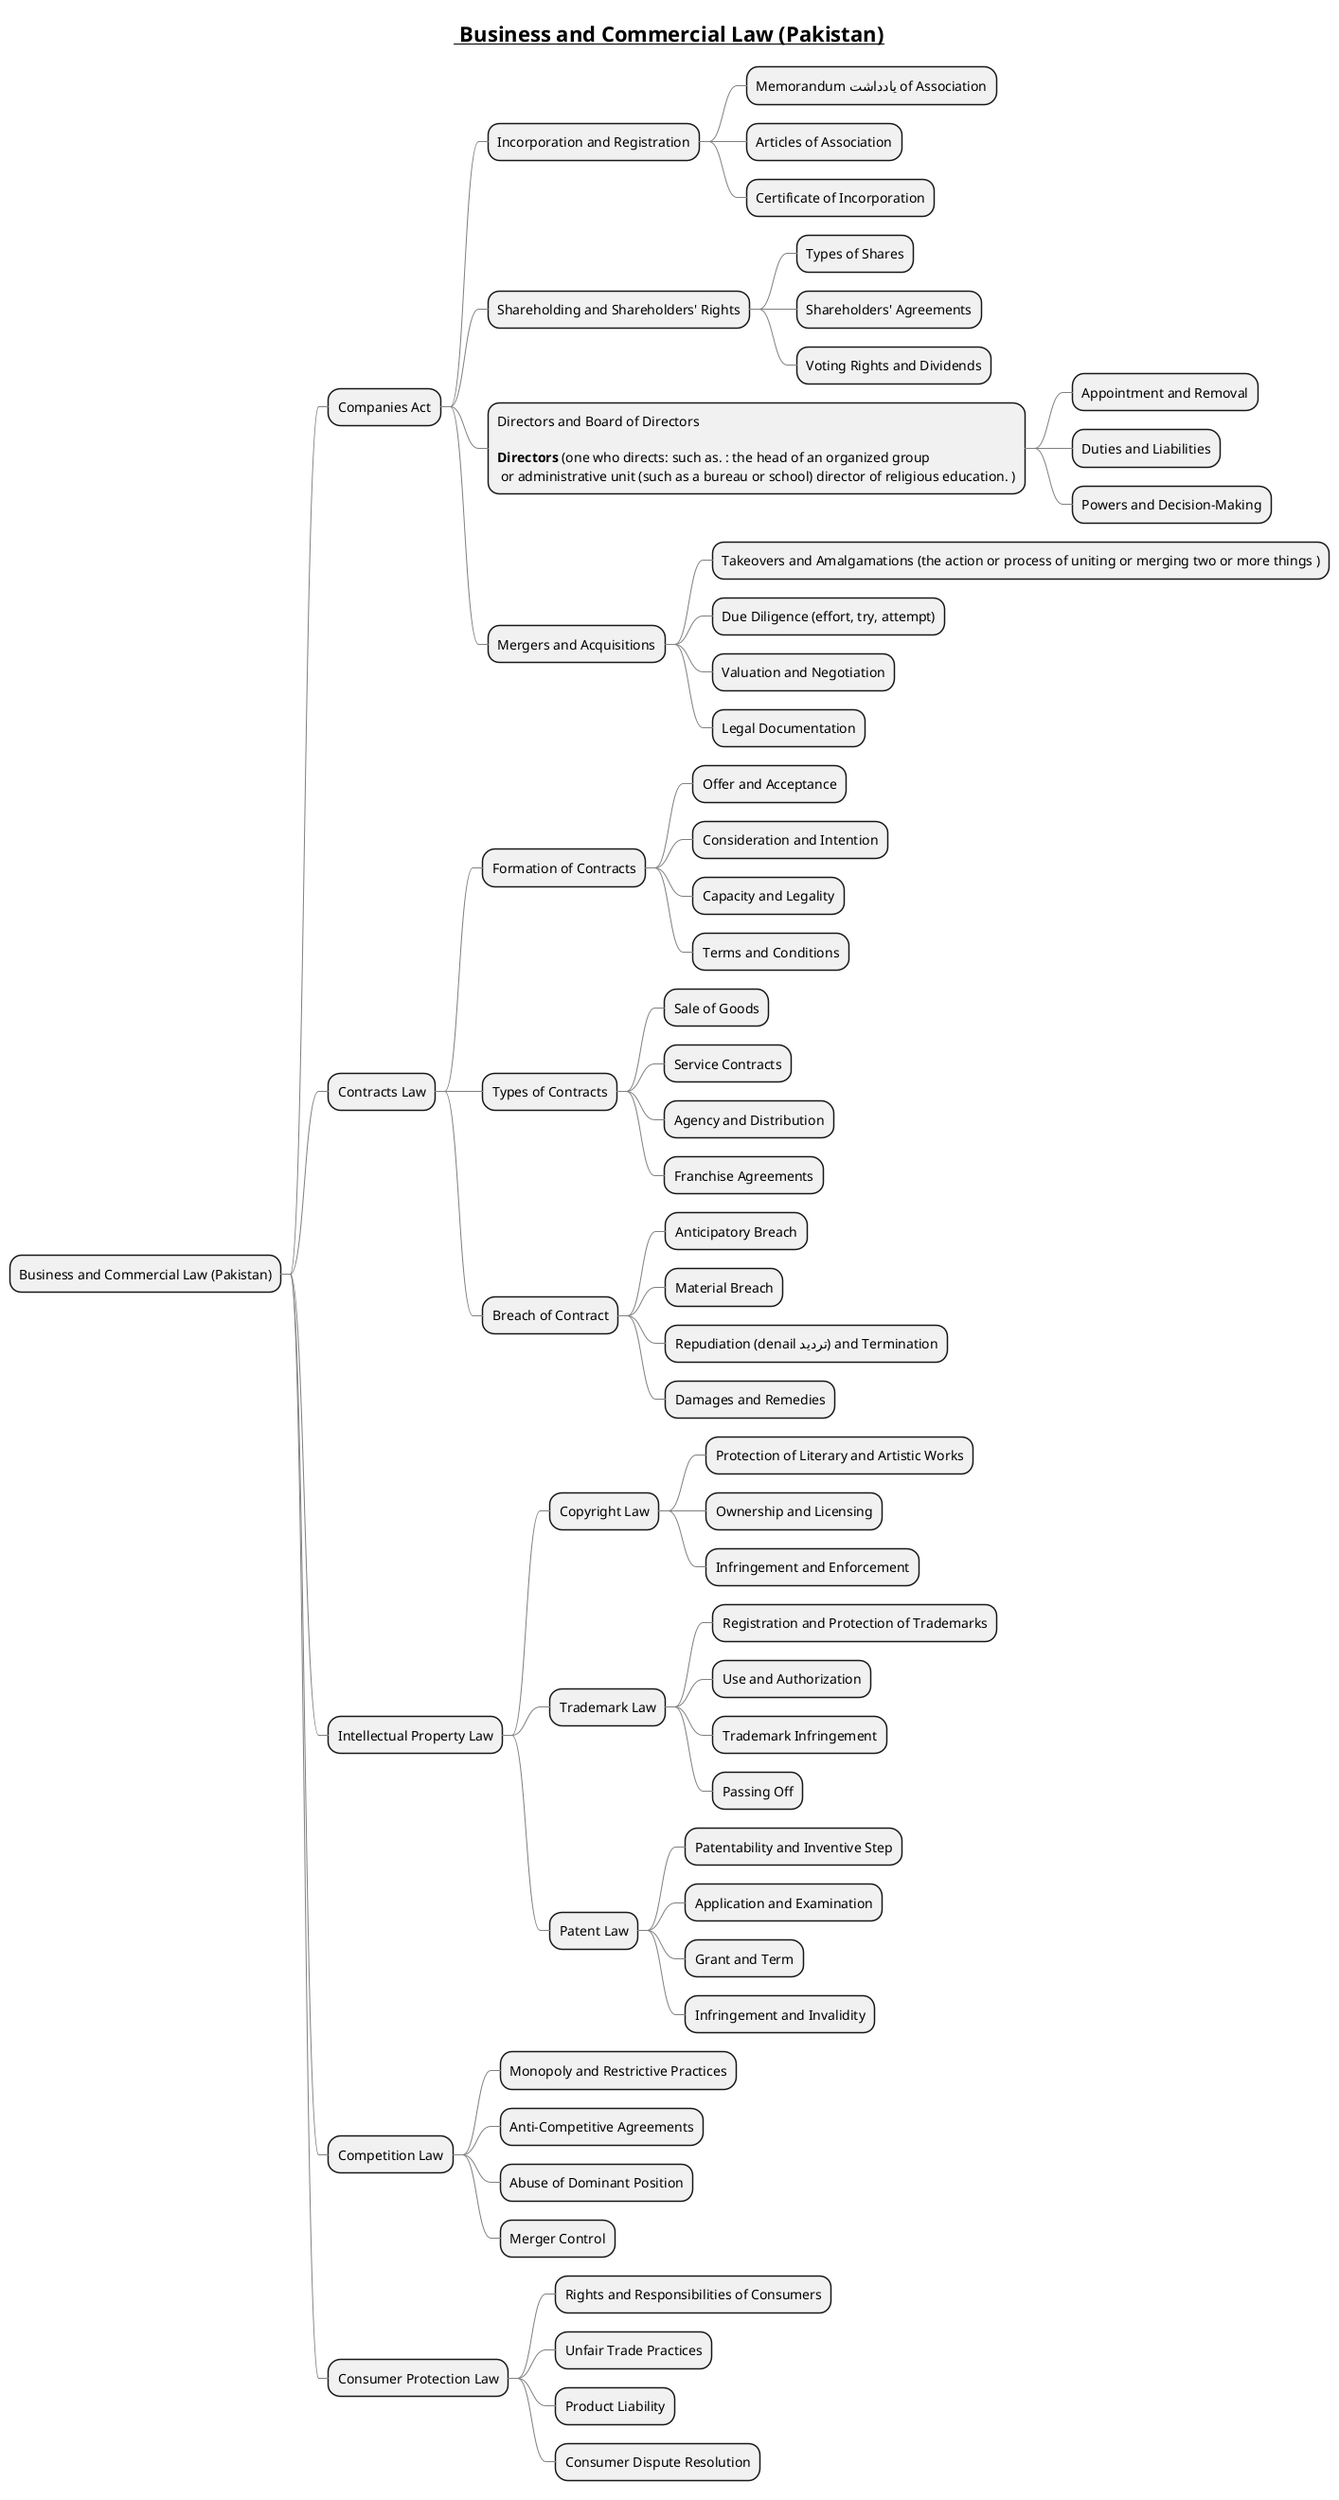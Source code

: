 @startmindmap
skinparam nodeWidth 250
skinparam nodeHeight 40
skinparam nodeFontSize 14
skinparam ArrowColor #808080

title =__ Business and Commercial Law (Pakistan)__

* Business and Commercial Law (Pakistan)
** Companies Act
*** Incorporation and Registration
**** Memorandum یادداشت of Association
**** Articles of Association
**** Certificate of Incorporation
*** Shareholding and Shareholders' Rights
**** Types of Shares
**** Shareholders' Agreements
**** Voting Rights and Dividends
*** Directors and Board of Directors \n\n**Directors** (one who directs: such as. : the head of an organized group\n or administrative unit (such as a bureau or school) director of religious education. )
**** Appointment and Removal
**** Duties and Liabilities
**** Powers and Decision-Making
*** Mergers and Acquisitions
**** Takeovers and Amalgamations (the action or process of uniting or merging two or more things )
**** Due Diligence (effort, try, attempt)
**** Valuation and Negotiation
**** Legal Documentation
** Contracts Law
*** Formation of Contracts
**** Offer and Acceptance
**** Consideration and Intention
**** Capacity and Legality
**** Terms and Conditions
*** Types of Contracts
**** Sale of Goods
**** Service Contracts
**** Agency and Distribution
**** Franchise Agreements
*** Breach of Contract
**** Anticipatory Breach
**** Material Breach
**** Repudiation (denail تردید) and Termination
**** Damages and Remedies
** Intellectual Property Law
*** Copyright Law
**** Protection of Literary and Artistic Works
**** Ownership and Licensing
**** Infringement and Enforcement
*** Trademark Law
**** Registration and Protection of Trademarks
**** Use and Authorization
**** Trademark Infringement
**** Passing Off
*** Patent Law
**** Patentability and Inventive Step
**** Application and Examination
**** Grant and Term
**** Infringement and Invalidity
** Competition Law
*** Monopoly and Restrictive Practices
*** Anti-Competitive Agreements
*** Abuse of Dominant Position
*** Merger Control
** Consumer Protection Law
*** Rights and Responsibilities of Consumers
*** Unfair Trade Practices
*** Product Liability
*** Consumer Dispute Resolution
@endmindmap
